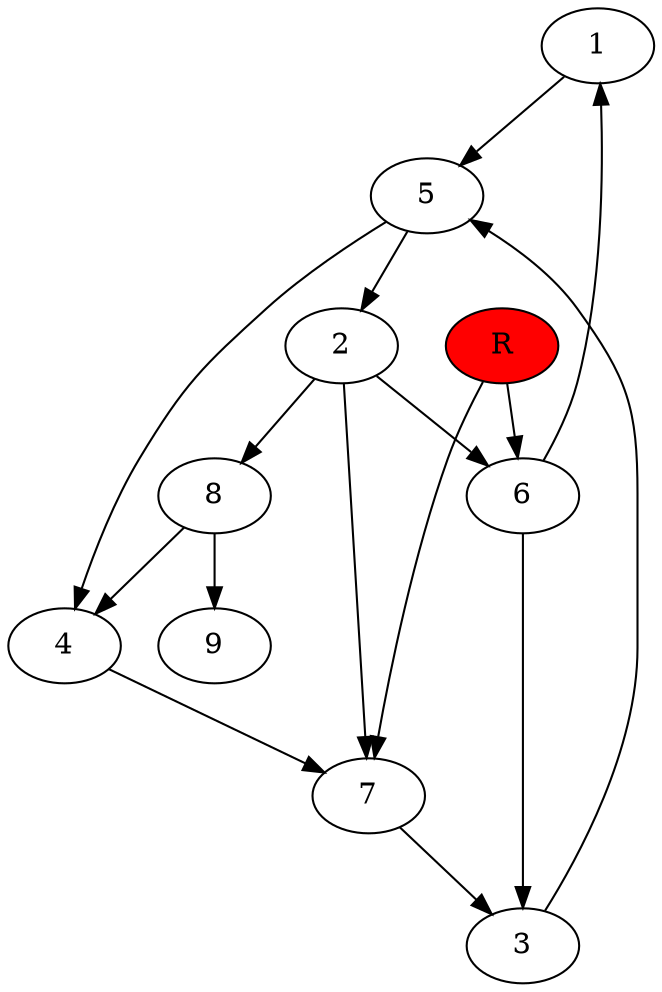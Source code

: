 digraph prb51617 {
	1
	2
	3
	4
	5
	6
	7
	8
	R [fillcolor="#ff0000" style=filled]
	1 -> 5
	2 -> 6
	2 -> 7
	2 -> 8
	3 -> 5
	4 -> 7
	5 -> 2
	5 -> 4
	6 -> 1
	6 -> 3
	7 -> 3
	8 -> 4
	8 -> 9
	R -> 6
	R -> 7
}

